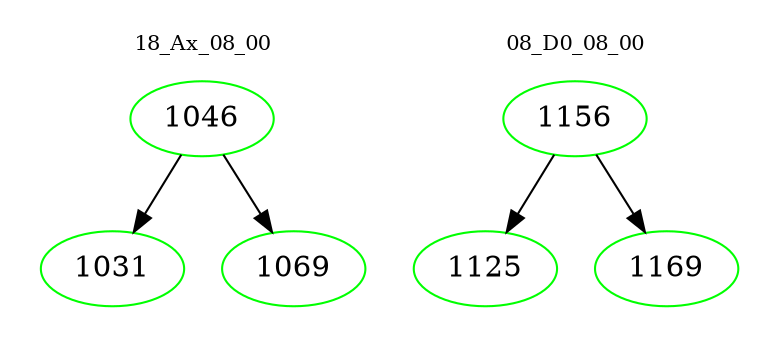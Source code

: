 digraph{
subgraph cluster_0 {
color = white
label = "18_Ax_08_00";
fontsize=10;
T0_1046 [label="1046", color="green"]
T0_1046 -> T0_1031 [color="black"]
T0_1031 [label="1031", color="green"]
T0_1046 -> T0_1069 [color="black"]
T0_1069 [label="1069", color="green"]
}
subgraph cluster_1 {
color = white
label = "08_D0_08_00";
fontsize=10;
T1_1156 [label="1156", color="green"]
T1_1156 -> T1_1125 [color="black"]
T1_1125 [label="1125", color="green"]
T1_1156 -> T1_1169 [color="black"]
T1_1169 [label="1169", color="green"]
}
}
